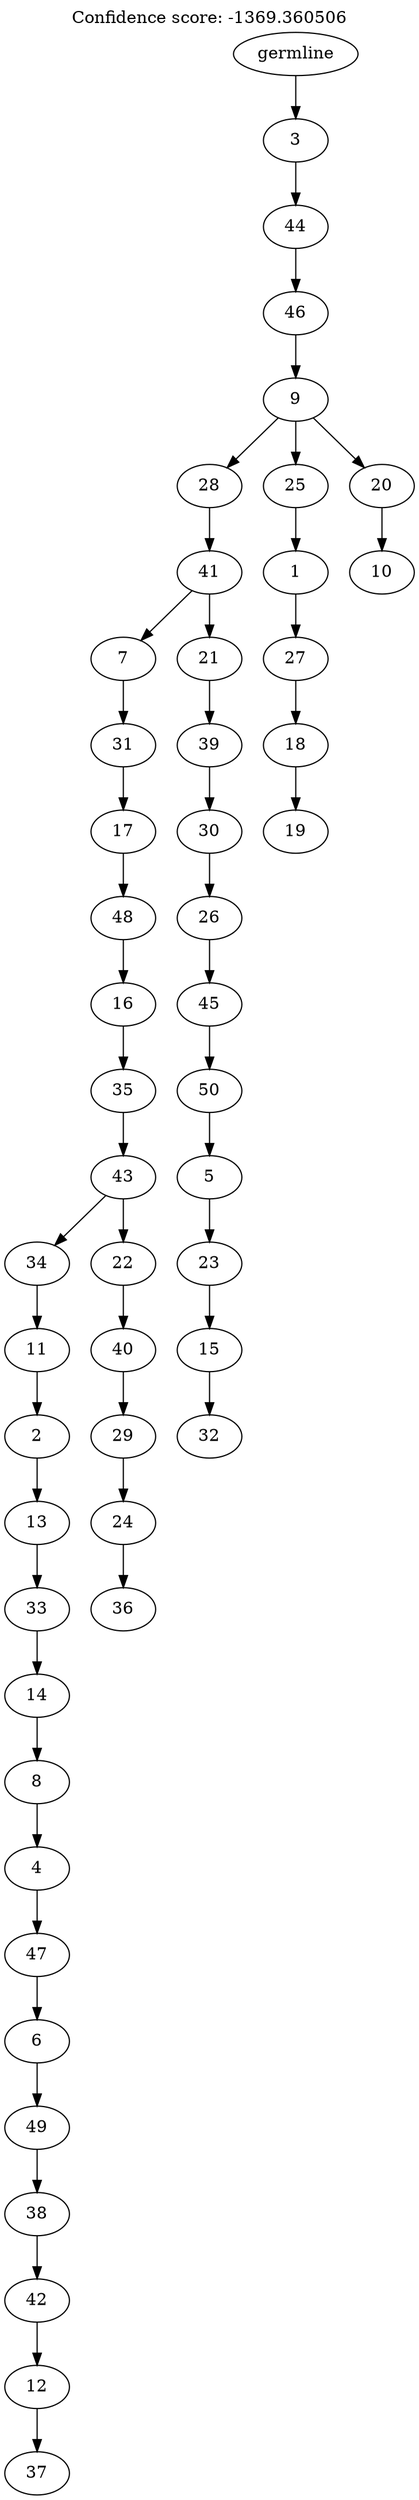 digraph g {
	"49" -> "50";
	"50" [label="37"];
	"48" -> "49";
	"49" [label="12"];
	"47" -> "48";
	"48" [label="42"];
	"46" -> "47";
	"47" [label="38"];
	"45" -> "46";
	"46" [label="49"];
	"44" -> "45";
	"45" [label="6"];
	"43" -> "44";
	"44" [label="47"];
	"42" -> "43";
	"43" [label="4"];
	"41" -> "42";
	"42" [label="8"];
	"40" -> "41";
	"41" [label="14"];
	"39" -> "40";
	"40" [label="33"];
	"38" -> "39";
	"39" [label="13"];
	"37" -> "38";
	"38" [label="2"];
	"36" -> "37";
	"37" [label="11"];
	"34" -> "35";
	"35" [label="36"];
	"33" -> "34";
	"34" [label="24"];
	"32" -> "33";
	"33" [label="29"];
	"31" -> "32";
	"32" [label="40"];
	"30" -> "31";
	"31" [label="22"];
	"30" -> "36";
	"36" [label="34"];
	"29" -> "30";
	"30" [label="43"];
	"28" -> "29";
	"29" [label="35"];
	"27" -> "28";
	"28" [label="16"];
	"26" -> "27";
	"27" [label="48"];
	"25" -> "26";
	"26" [label="17"];
	"24" -> "25";
	"25" [label="31"];
	"22" -> "23";
	"23" [label="32"];
	"21" -> "22";
	"22" [label="15"];
	"20" -> "21";
	"21" [label="23"];
	"19" -> "20";
	"20" [label="5"];
	"18" -> "19";
	"19" [label="50"];
	"17" -> "18";
	"18" [label="45"];
	"16" -> "17";
	"17" [label="26"];
	"15" -> "16";
	"16" [label="30"];
	"14" -> "15";
	"15" [label="39"];
	"13" -> "14";
	"14" [label="21"];
	"13" -> "24";
	"24" [label="7"];
	"12" -> "13";
	"13" [label="41"];
	"10" -> "11";
	"11" [label="19"];
	"9" -> "10";
	"10" [label="18"];
	"8" -> "9";
	"9" [label="27"];
	"7" -> "8";
	"8" [label="1"];
	"5" -> "6";
	"6" [label="10"];
	"4" -> "5";
	"5" [label="20"];
	"4" -> "7";
	"7" [label="25"];
	"4" -> "12";
	"12" [label="28"];
	"3" -> "4";
	"4" [label="9"];
	"2" -> "3";
	"3" [label="46"];
	"1" -> "2";
	"2" [label="44"];
	"0" -> "1";
	"1" [label="3"];
	"0" [label="germline"];
	labelloc="t";
	label="Confidence score: -1369.360506";
}
